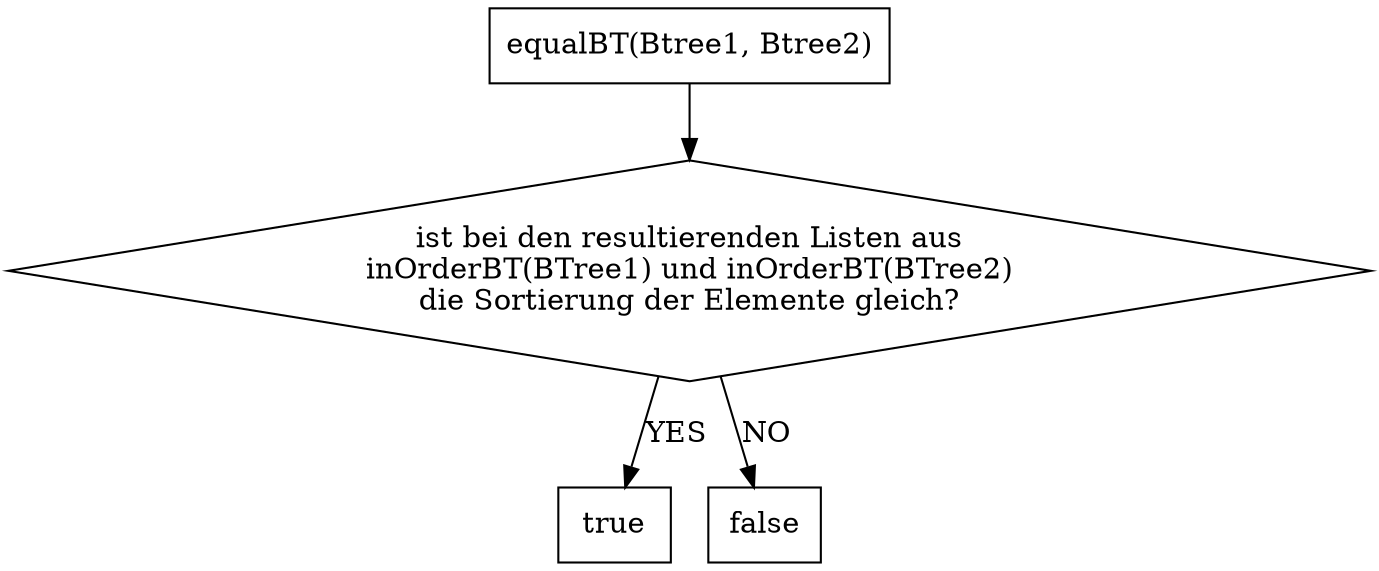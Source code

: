 digraph Q {

node [shape = box];
compound = true;
    a1 [label = "equalBT(Btree1, Btree2)"]
    a1 -> a2
    a2 [label = "ist bei den resultierenden Listen aus\ninOrderBT(BTree1) und inOrderBT(BTree2)\ndie Sortierung der Elemente gleich?" shape = diamond]
    a2 -> true [label = "YES"]
    a2 -> false [label = "NO"]
}
